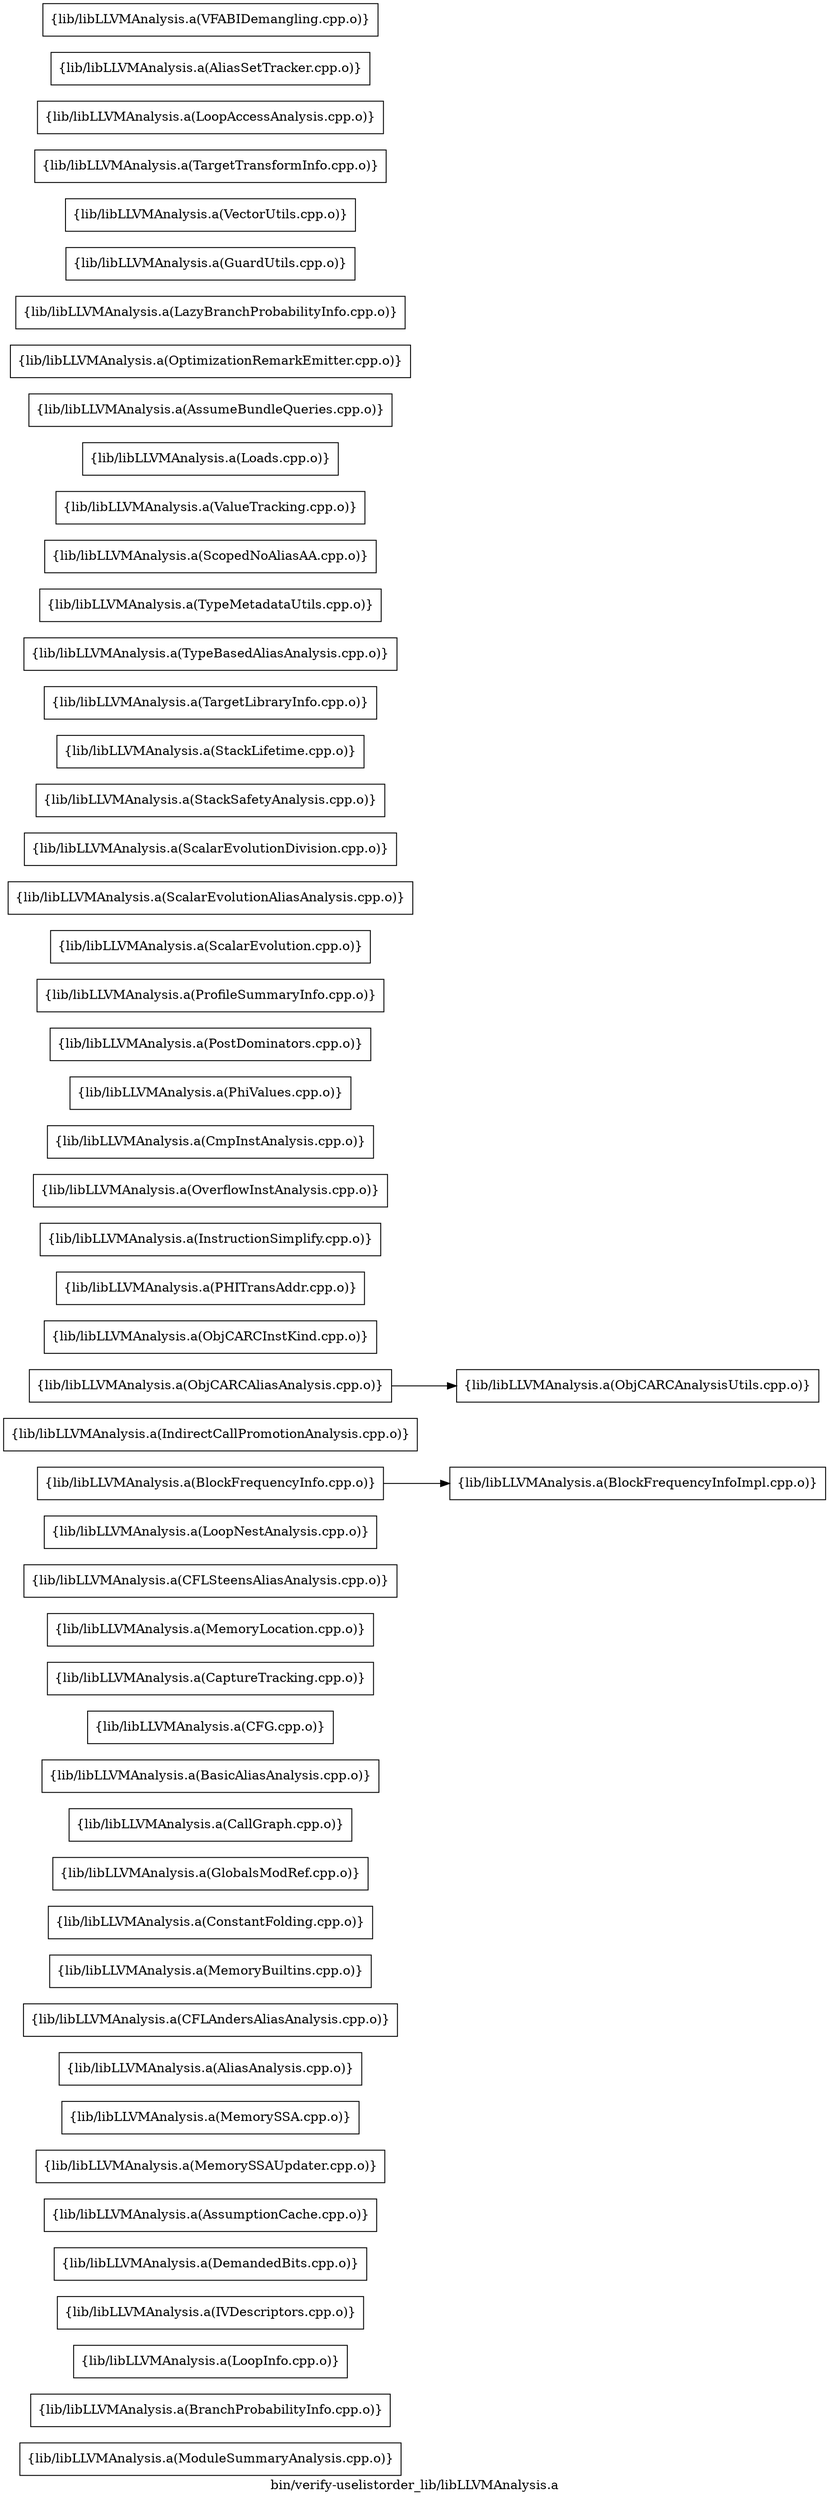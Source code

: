 digraph "bin/verify-uselistorder_lib/libLLVMAnalysis.a" {
	label="bin/verify-uselistorder_lib/libLLVMAnalysis.a";
	rankdir=LR;

	Node0x55f6c7b2b038 [shape=record,shape=box,group=0,label="{lib/libLLVMAnalysis.a(ModuleSummaryAnalysis.cpp.o)}"];
	Node0x55f6c7b2b268 [shape=record,shape=box,group=0,label="{lib/libLLVMAnalysis.a(BranchProbabilityInfo.cpp.o)}"];
	Node0x55f6c7b2bf38 [shape=record,shape=box,group=0,label="{lib/libLLVMAnalysis.a(LoopInfo.cpp.o)}"];
	Node0x55f6c7b2c208 [shape=record,shape=box,group=0,label="{lib/libLLVMAnalysis.a(IVDescriptors.cpp.o)}"];
	Node0x55f6c7b27708 [shape=record,shape=box,group=0,label="{lib/libLLVMAnalysis.a(DemandedBits.cpp.o)}"];
	Node0x55f6c7b28478 [shape=record,shape=box,group=0,label="{lib/libLLVMAnalysis.a(AssumptionCache.cpp.o)}"];
	Node0x55f6c7b28518 [shape=record,shape=box,group=0,label="{lib/libLLVMAnalysis.a(MemorySSAUpdater.cpp.o)}"];
	Node0x55f6c7b29288 [shape=record,shape=box,group=0,label="{lib/libLLVMAnalysis.a(MemorySSA.cpp.o)}"];
	Node0x55f6c7b29648 [shape=record,shape=box,group=0,label="{lib/libLLVMAnalysis.a(AliasAnalysis.cpp.o)}"];
	Node0x55f6c7b2f3b8 [shape=record,shape=box,group=0,label="{lib/libLLVMAnalysis.a(CFLAndersAliasAnalysis.cpp.o)}"];
	Node0x55f6c7b2f7c8 [shape=record,shape=box,group=0,label="{lib/libLLVMAnalysis.a(MemoryBuiltins.cpp.o)}"];
	Node0x55f6c7b29698 [shape=record,shape=box,group=0,label="{lib/libLLVMAnalysis.a(ConstantFolding.cpp.o)}"];
	Node0x55f6c7b29148 [shape=record,shape=box,group=0,label="{lib/libLLVMAnalysis.a(GlobalsModRef.cpp.o)}"];
	Node0x55f6c7b28978 [shape=record,shape=box,group=0,label="{lib/libLLVMAnalysis.a(CallGraph.cpp.o)}"];
	Node0x55f6c7b2c078 [shape=record,shape=box,group=0,label="{lib/libLLVMAnalysis.a(BasicAliasAnalysis.cpp.o)}"];
	Node0x55f6c7b2c2f8 [shape=record,shape=box,group=0,label="{lib/libLLVMAnalysis.a(CFG.cpp.o)}"];
	Node0x55f6c7b2bb78 [shape=record,shape=box,group=0,label="{lib/libLLVMAnalysis.a(CaptureTracking.cpp.o)}"];
	Node0x55f6c7b2ab38 [shape=record,shape=box,group=0,label="{lib/libLLVMAnalysis.a(MemoryLocation.cpp.o)}"];
	Node0x55f6c7b2ad18 [shape=record,shape=box,group=0,label="{lib/libLLVMAnalysis.a(CFLSteensAliasAnalysis.cpp.o)}"];
	Node0x55f6c7b2f958 [shape=record,shape=box,group=0,label="{lib/libLLVMAnalysis.a(LoopNestAnalysis.cpp.o)}"];
	Node0x55f6c7b30628 [shape=record,shape=box,group=0,label="{lib/libLLVMAnalysis.a(BlockFrequencyInfo.cpp.o)}"];
	Node0x55f6c7b30628 -> Node0x55f6c7b30df8;
	Node0x55f6c7b30df8 [shape=record,shape=box,group=0,label="{lib/libLLVMAnalysis.a(BlockFrequencyInfoImpl.cpp.o)}"];
	Node0x55f6c7b2d4c8 [shape=record,shape=box,group=0,label="{lib/libLLVMAnalysis.a(IndirectCallPromotionAnalysis.cpp.o)}"];
	Node0x55f6c7b2df68 [shape=record,shape=box,group=0,label="{lib/libLLVMAnalysis.a(ObjCARCAliasAnalysis.cpp.o)}"];
	Node0x55f6c7b2df68 -> Node0x55f6c7b2e3c8;
	Node0x55f6c7b2e3c8 [shape=record,shape=box,group=0,label="{lib/libLLVMAnalysis.a(ObjCARCAnalysisUtils.cpp.o)}"];
	Node0x55f6c7b2e698 [shape=record,shape=box,group=0,label="{lib/libLLVMAnalysis.a(ObjCARCInstKind.cpp.o)}"];
	Node0x55f6c7b29738 [shape=record,shape=box,group=0,label="{lib/libLLVMAnalysis.a(PHITransAddr.cpp.o)}"];
	Node0x55f6c7b27f78 [shape=record,shape=box,group=0,label="{lib/libLLVMAnalysis.a(InstructionSimplify.cpp.o)}"];
	Node0x55f6c7b278e8 [shape=record,shape=box,group=0,label="{lib/libLLVMAnalysis.a(OverflowInstAnalysis.cpp.o)}"];
	Node0x55f6c7b28068 [shape=record,shape=box,group=0,label="{lib/libLLVMAnalysis.a(CmpInstAnalysis.cpp.o)}"];
	Node0x55f6c7b308a8 [shape=record,shape=box,group=0,label="{lib/libLLVMAnalysis.a(PhiValues.cpp.o)}"];
	Node0x55f6c7b31528 [shape=record,shape=box,group=0,label="{lib/libLLVMAnalysis.a(PostDominators.cpp.o)}"];
	Node0x55f6c7b30cb8 [shape=record,shape=box,group=0,label="{lib/libLLVMAnalysis.a(ProfileSummaryInfo.cpp.o)}"];
	Node0x55f6c7b2f098 [shape=record,shape=box,group=0,label="{lib/libLLVMAnalysis.a(ScalarEvolution.cpp.o)}"];
	Node0x55f6c7b2fdb8 [shape=record,shape=box,group=0,label="{lib/libLLVMAnalysis.a(ScalarEvolutionAliasAnalysis.cpp.o)}"];
	Node0x55f6c7b2e2d8 [shape=record,shape=box,group=0,label="{lib/libLLVMAnalysis.a(ScalarEvolutionDivision.cpp.o)}"];
	Node0x55f6c7b2dd88 [shape=record,shape=box,group=0,label="{lib/libLLVMAnalysis.a(StackSafetyAnalysis.cpp.o)}"];
	Node0x55f6c7b30da8 [shape=record,shape=box,group=0,label="{lib/libLLVMAnalysis.a(StackLifetime.cpp.o)}"];
	Node0x55f6c7b31348 [shape=record,shape=box,group=0,label="{lib/libLLVMAnalysis.a(TargetLibraryInfo.cpp.o)}"];
	Node0x55f6c7b2f2c8 [shape=record,shape=box,group=0,label="{lib/libLLVMAnalysis.a(TypeBasedAliasAnalysis.cpp.o)}"];
	Node0x55f6c7b2fa48 [shape=record,shape=box,group=0,label="{lib/libLLVMAnalysis.a(TypeMetadataUtils.cpp.o)}"];
	Node0x55f6c7b2ff98 [shape=record,shape=box,group=0,label="{lib/libLLVMAnalysis.a(ScopedNoAliasAA.cpp.o)}"];
	Node0x55f6c7b2e148 [shape=record,shape=box,group=0,label="{lib/libLLVMAnalysis.a(ValueTracking.cpp.o)}"];
	Node0x55f6c7b2e7d8 [shape=record,shape=box,group=0,label="{lib/libLLVMAnalysis.a(Loads.cpp.o)}"];
	Node0x55f6c7b2c7f8 [shape=record,shape=box,group=0,label="{lib/libLLVMAnalysis.a(AssumeBundleQueries.cpp.o)}"];
	Node0x55f6c7b2d2e8 [shape=record,shape=box,group=0,label="{lib/libLLVMAnalysis.a(OptimizationRemarkEmitter.cpp.o)}"];
	Node0x55f6c7b2ed28 [shape=record,shape=box,group=0,label="{lib/libLLVMAnalysis.a(LazyBranchProbabilityInfo.cpp.o)}"];
	Node0x55f6c7b2ef58 [shape=record,shape=box,group=0,label="{lib/libLLVMAnalysis.a(GuardUtils.cpp.o)}"];
	Node0x55f6c7b2f408 [shape=record,shape=box,group=0,label="{lib/libLLVMAnalysis.a(VectorUtils.cpp.o)}"];
	Node0x55f6c7b30088 [shape=record,shape=box,group=0,label="{lib/libLLVMAnalysis.a(TargetTransformInfo.cpp.o)}"];
	Node0x55f6c7b30308 [shape=record,shape=box,group=0,label="{lib/libLLVMAnalysis.a(LoopAccessAnalysis.cpp.o)}"];
	Node0x55f6c7b30f88 [shape=record,shape=box,group=0,label="{lib/libLLVMAnalysis.a(AliasSetTracker.cpp.o)}"];
	Node0x55f6c7b31258 [shape=record,shape=box,group=0,label="{lib/libLLVMAnalysis.a(VFABIDemangling.cpp.o)}"];
}
